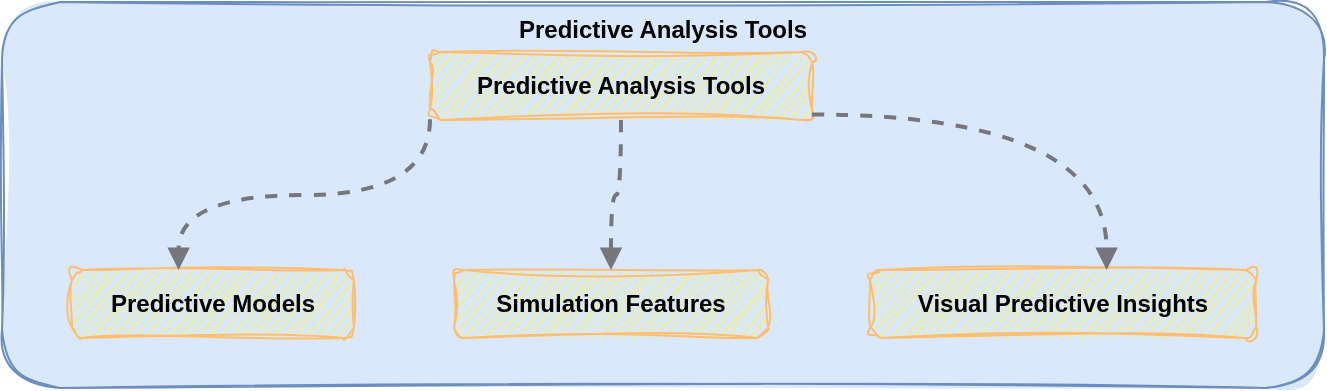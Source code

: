 <mxfile version="24.4.6" type="github">
  <diagram name="Page-1" id="pyT4gqNwMYlvBg9v1R_W">
    <mxGraphModel dx="765" dy="418" grid="1" gridSize="10" guides="1" tooltips="1" connect="1" arrows="1" fold="1" page="1" pageScale="1" pageWidth="850" pageHeight="1100" math="0" shadow="0">
      <root>
        <mxCell id="0" />
        <mxCell id="1" parent="0" />
        <mxCell id="-O-RLDdLi2TB1qPIfHpo-1" value="Predictive Analysis Tools" style="whiteSpace=wrap;strokeWidth=1;verticalAlign=top;sketch=1;curveFitting=1;jiggle=2;rounded=1;strokeColor=#6c8ebf;fillColor=#dae8fc;fillStyle=solid;fontStyle=1" vertex="1" parent="1">
          <mxGeometry x="20" y="104" width="661" height="193" as="geometry" />
        </mxCell>
        <mxCell id="-O-RLDdLi2TB1qPIfHpo-2" value="Predictive Models" style="whiteSpace=wrap;strokeWidth=1;rounded=1;glass=0;sketch=1;curveFitting=1;jiggle=2;strokeColor=#ffbe6f;fillColor=#f9f06b;fillStyle=auto;fontStyle=1" vertex="1" parent="1">
          <mxGeometry x="55" y="238" width="141" height="34" as="geometry" />
        </mxCell>
        <mxCell id="-O-RLDdLi2TB1qPIfHpo-3" value="Predictive Analysis Tools" style="whiteSpace=wrap;strokeWidth=1;rounded=1;glass=0;sketch=1;curveFitting=1;jiggle=2;strokeColor=#ffbe6f;fillColor=#f9f06b;fillStyle=auto;fontStyle=1" vertex="1" parent="1">
          <mxGeometry x="234" y="129" width="191" height="34" as="geometry" />
        </mxCell>
        <mxCell id="-O-RLDdLi2TB1qPIfHpo-4" value="Simulation Features" style="whiteSpace=wrap;strokeWidth=1;rounded=1;glass=0;sketch=1;curveFitting=1;jiggle=2;strokeColor=#ffbe6f;fillColor=#f9f06b;fillStyle=auto;fontStyle=1" vertex="1" parent="1">
          <mxGeometry x="246" y="238" width="157" height="34" as="geometry" />
        </mxCell>
        <mxCell id="-O-RLDdLi2TB1qPIfHpo-5" value="Visual Predictive Insights" style="whiteSpace=wrap;strokeWidth=1;rounded=1;glass=0;sketch=1;curveFitting=1;jiggle=2;strokeColor=#ffbe6f;fillColor=#f9f06b;fillStyle=auto;fontStyle=1" vertex="1" parent="1">
          <mxGeometry x="454" y="238" width="193" height="34" as="geometry" />
        </mxCell>
        <mxCell id="-O-RLDdLi2TB1qPIfHpo-32" value="" style="startArrow=none;endArrow=block;exitX=0.002;exitY=0.987;entryX=0.378;entryY=0;rounded=0;edgeStyle=orthogonalEdgeStyle;curved=1;strokeWidth=2;dashed=1;strokeColor=#77767b;" edge="1" parent="1" source="-O-RLDdLi2TB1qPIfHpo-3" target="-O-RLDdLi2TB1qPIfHpo-2">
          <mxGeometry relative="1" as="geometry" />
        </mxCell>
        <mxCell id="-O-RLDdLi2TB1qPIfHpo-33" value="" style="startArrow=none;endArrow=block;exitX=0.5;exitY=1;entryX=0.5;entryY=0;rounded=0;edgeStyle=orthogonalEdgeStyle;curved=1;entryDx=0;entryDy=0;exitDx=0;exitDy=0;strokeWidth=2;dashed=1;strokeColor=#77767b;" edge="1" parent="1" source="-O-RLDdLi2TB1qPIfHpo-3" target="-O-RLDdLi2TB1qPIfHpo-4">
          <mxGeometry relative="1" as="geometry" />
        </mxCell>
        <mxCell id="-O-RLDdLi2TB1qPIfHpo-44" value="" style="startArrow=none;endArrow=block;exitX=1.002;exitY=0.921;entryX=0.613;entryY=0;rounded=0;edgeStyle=orthogonalEdgeStyle;curved=1;strokeWidth=2;dashed=1;strokeColor=#77767b;" edge="1" parent="1" source="-O-RLDdLi2TB1qPIfHpo-3" target="-O-RLDdLi2TB1qPIfHpo-5">
          <mxGeometry relative="1" as="geometry" />
        </mxCell>
      </root>
    </mxGraphModel>
  </diagram>
</mxfile>
